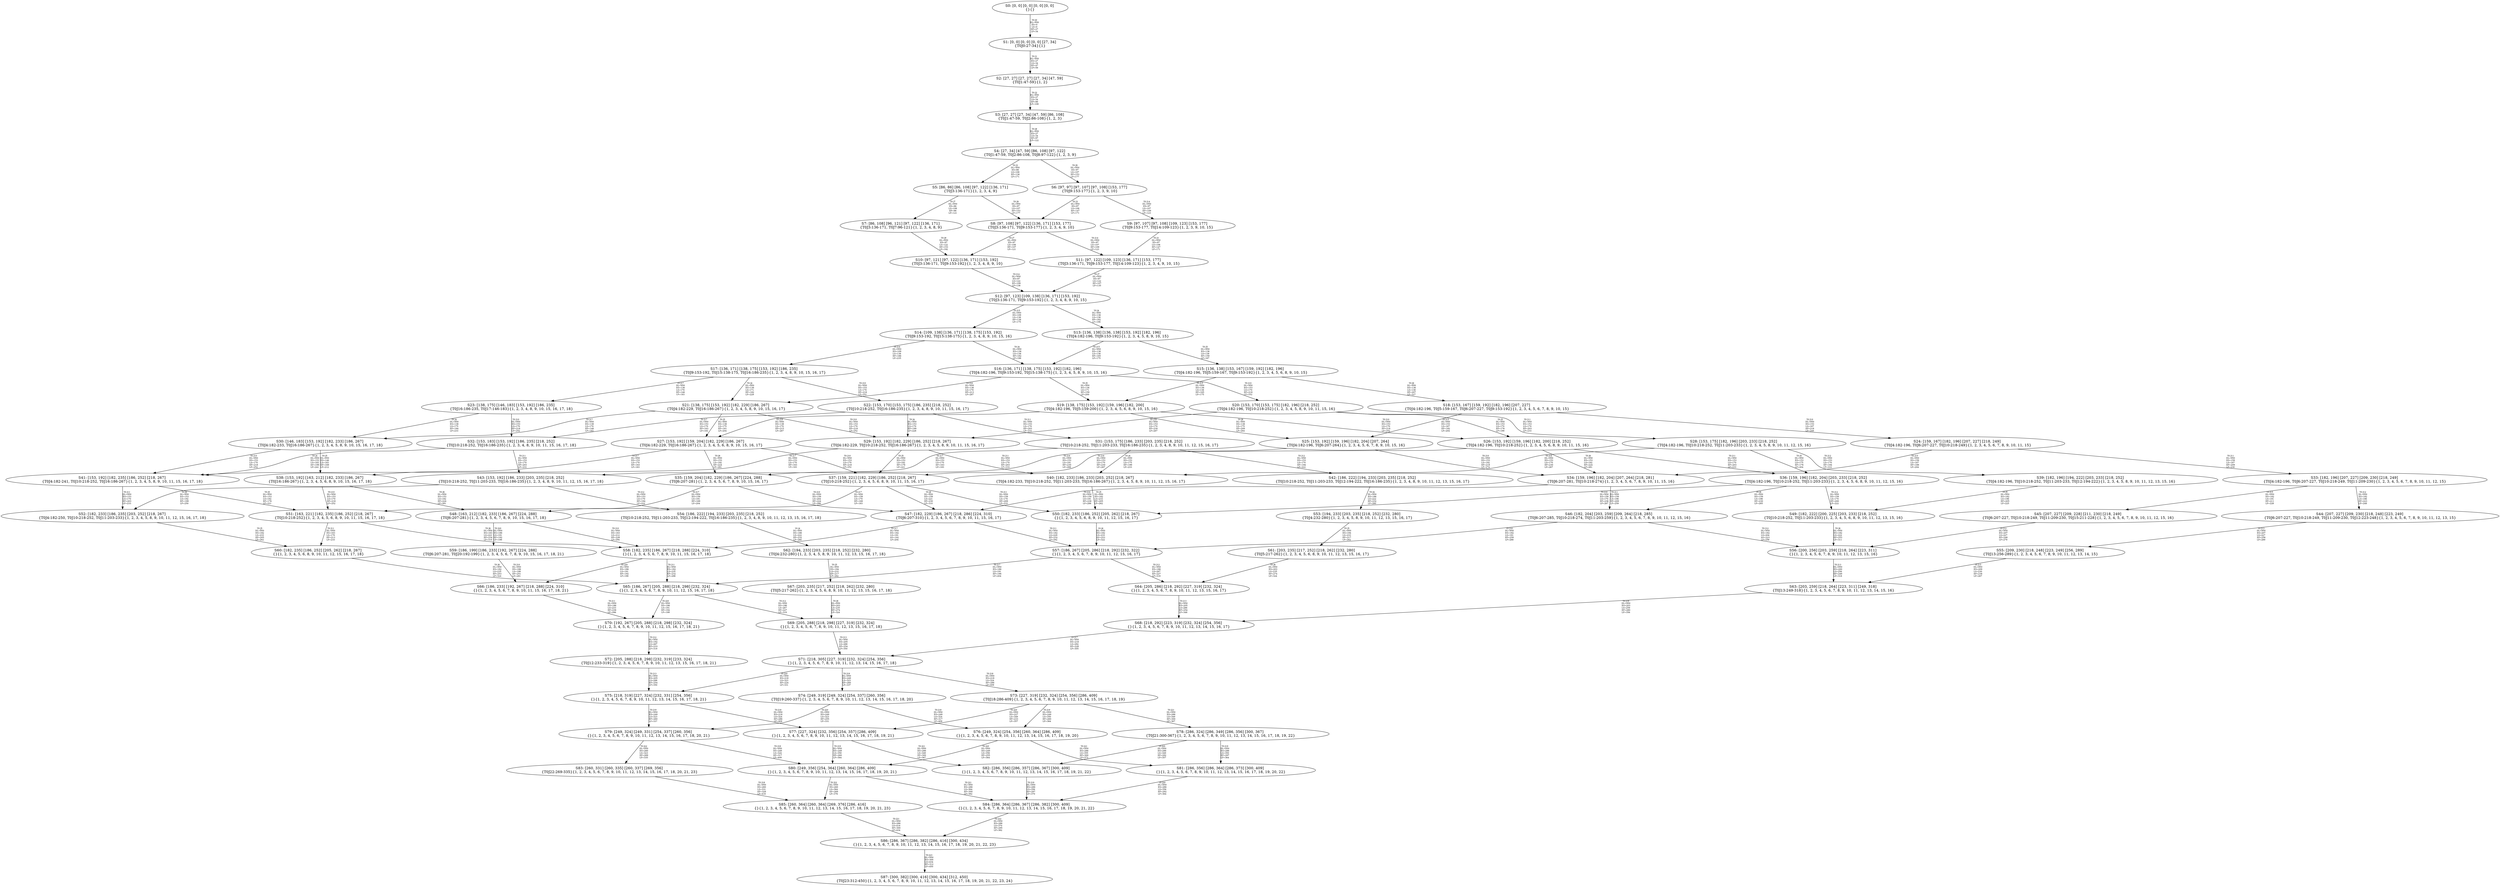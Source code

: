 digraph {
	S0[label="S0: [0, 0] [0, 0] [0, 0] [0, 0] \n{}{}"];
	S1[label="S1: [0, 0] [0, 0] [0, 0] [27, 34] \n{T0J0:27-34}{1}"];
	S2[label="S2: [27, 27] [27, 27] [27, 34] [47, 59] \n{T0J1:47-59}{1, 2}"];
	S3[label="S3: [27, 27] [27, 34] [47, 59] [86, 108] \n{T0J1:47-59, T0J2:86-108}{1, 2, 3}"];
	S4[label="S4: [27, 34] [47, 59] [86, 108] [97, 122] \n{T0J1:47-59, T0J2:86-108, T0J8:97-122}{1, 2, 3, 9}"];
	S5[label="S5: [86, 86] [86, 108] [97, 122] [136, 171] \n{T0J3:136-171}{1, 2, 3, 4, 9}"];
	S6[label="S6: [97, 97] [97, 107] [97, 108] [153, 177] \n{T0J9:153-177}{1, 2, 3, 9, 10}"];
	S7[label="S7: [86, 108] [96, 121] [97, 122] [136, 171] \n{T0J3:136-171, T0J7:96-121}{1, 2, 3, 4, 8, 9}"];
	S8[label="S8: [97, 108] [97, 122] [136, 171] [153, 177] \n{T0J3:136-171, T0J9:153-177}{1, 2, 3, 4, 9, 10}"];
	S9[label="S9: [97, 107] [97, 108] [109, 123] [153, 177] \n{T0J9:153-177, T0J14:109-123}{1, 2, 3, 9, 10, 15}"];
	S10[label="S10: [97, 121] [97, 122] [136, 171] [153, 192] \n{T0J3:136-171, T0J9:153-192}{1, 2, 3, 4, 8, 9, 10}"];
	S11[label="S11: [97, 122] [109, 123] [136, 171] [153, 177] \n{T0J3:136-171, T0J9:153-177, T0J14:109-123}{1, 2, 3, 4, 9, 10, 15}"];
	S12[label="S12: [97, 123] [109, 138] [136, 171] [153, 192] \n{T0J3:136-171, T0J9:153-192}{1, 2, 3, 4, 8, 9, 10, 15}"];
	S13[label="S13: [136, 138] [136, 138] [153, 192] [182, 196] \n{T0J4:182-196, T0J9:153-192}{1, 2, 3, 4, 5, 8, 9, 10, 15}"];
	S14[label="S14: [109, 138] [136, 171] [138, 175] [153, 192] \n{T0J9:153-192, T0J15:138-175}{1, 2, 3, 4, 8, 9, 10, 15, 16}"];
	S15[label="S15: [136, 138] [153, 167] [159, 192] [182, 196] \n{T0J4:182-196, T0J5:159-167, T0J9:153-192}{1, 2, 3, 4, 5, 6, 8, 9, 10, 15}"];
	S16[label="S16: [136, 171] [138, 175] [153, 192] [182, 196] \n{T0J4:182-196, T0J9:153-192, T0J15:138-175}{1, 2, 3, 4, 5, 8, 9, 10, 15, 16}"];
	S17[label="S17: [136, 171] [138, 175] [153, 192] [186, 235] \n{T0J9:153-192, T0J15:138-175, T0J16:186-235}{1, 2, 3, 4, 8, 9, 10, 15, 16, 17}"];
	S18[label="S18: [153, 167] [159, 192] [182, 196] [207, 227] \n{T0J4:182-196, T0J5:159-167, T0J6:207-227, T0J9:153-192}{1, 2, 3, 4, 5, 6, 7, 8, 9, 10, 15}"];
	S19[label="S19: [138, 175] [153, 192] [159, 196] [182, 200] \n{T0J4:182-196, T0J5:159-200}{1, 2, 3, 4, 5, 6, 8, 9, 10, 15, 16}"];
	S20[label="S20: [153, 170] [153, 175] [182, 196] [218, 252] \n{T0J4:182-196, T0J10:218-252}{1, 2, 3, 4, 5, 8, 9, 10, 11, 15, 16}"];
	S21[label="S21: [138, 175] [153, 192] [182, 229] [186, 267] \n{T0J4:182-229, T0J16:186-267}{1, 2, 3, 4, 5, 8, 9, 10, 15, 16, 17}"];
	S22[label="S22: [153, 170] [153, 175] [186, 235] [218, 252] \n{T0J10:218-252, T0J16:186-235}{1, 2, 3, 4, 8, 9, 10, 11, 15, 16, 17}"];
	S23[label="S23: [138, 175] [146, 183] [153, 192] [186, 235] \n{T0J16:186-235, T0J17:146-183}{1, 2, 3, 4, 8, 9, 10, 15, 16, 17, 18}"];
	S24[label="S24: [159, 167] [182, 196] [207, 227] [218, 249] \n{T0J4:182-196, T0J6:207-227, T0J10:218-249}{1, 2, 3, 4, 5, 6, 7, 8, 9, 10, 11, 15}"];
	S25[label="S25: [153, 192] [159, 196] [182, 204] [207, 264] \n{T0J4:182-196, T0J6:207-264}{1, 2, 3, 4, 5, 6, 7, 8, 9, 10, 15, 16}"];
	S26[label="S26: [153, 192] [159, 196] [182, 200] [218, 252] \n{T0J4:182-196, T0J10:218-252}{1, 2, 3, 4, 5, 6, 8, 9, 10, 11, 15, 16}"];
	S27[label="S27: [153, 192] [159, 204] [182, 229] [186, 267] \n{T0J4:182-229, T0J16:186-267}{1, 2, 3, 4, 5, 6, 8, 9, 10, 15, 16, 17}"];
	S28[label="S28: [153, 175] [182, 196] [203, 233] [218, 252] \n{T0J4:182-196, T0J10:218-252, T0J11:203-233}{1, 2, 3, 4, 5, 8, 9, 10, 11, 12, 15, 16}"];
	S29[label="S29: [153, 192] [182, 229] [186, 252] [218, 267] \n{T0J4:182-229, T0J10:218-252, T0J16:186-267}{1, 2, 3, 4, 5, 8, 9, 10, 11, 15, 16, 17}"];
	S30[label="S30: [146, 183] [153, 192] [182, 233] [186, 267] \n{T0J4:182-233, T0J16:186-267}{1, 2, 3, 4, 5, 8, 9, 10, 15, 16, 17, 18}"];
	S31[label="S31: [153, 175] [186, 233] [203, 235] [218, 252] \n{T0J10:218-252, T0J11:203-233, T0J16:186-235}{1, 2, 3, 4, 8, 9, 10, 11, 12, 15, 16, 17}"];
	S32[label="S32: [153, 183] [153, 192] [186, 235] [218, 252] \n{T0J10:218-252, T0J16:186-235}{1, 2, 3, 4, 8, 9, 10, 11, 15, 16, 17, 18}"];
	S33[label="S33: [182, 196] [207, 227] [209, 230] [218, 249] \n{T0J4:182-196, T0J6:207-227, T0J10:218-249, T0J11:209-230}{1, 2, 3, 4, 5, 6, 7, 8, 9, 10, 11, 12, 15}"];
	S34[label="S34: [159, 196] [182, 204] [207, 264] [218, 281] \n{T0J6:207-281, T0J10:218-274}{1, 2, 3, 4, 5, 6, 7, 8, 9, 10, 11, 15, 16}"];
	S35[label="S35: [159, 204] [182, 229] [186, 267] [224, 288] \n{T0J6:207-281}{1, 2, 3, 4, 5, 6, 7, 8, 9, 10, 15, 16, 17}"];
	S36[label="S36: [159, 196] [182, 204] [203, 233] [218, 252] \n{T0J4:182-196, T0J10:218-252, T0J11:203-233}{1, 2, 3, 4, 5, 6, 8, 9, 10, 11, 12, 15, 16}"];
	S37[label="S37: [159, 221] [182, 229] [186, 252] [218, 267] \n{T0J10:218-252}{1, 2, 3, 4, 5, 6, 8, 9, 10, 11, 15, 16, 17}"];
	S38[label="S38: [153, 192] [163, 212] [182, 233] [186, 267] \n{T0J16:186-267}{1, 2, 3, 4, 5, 6, 8, 9, 10, 15, 16, 17, 18}"];
	S39[label="S39: [182, 196] [194, 222] [203, 233] [218, 252] \n{T0J4:182-196, T0J10:218-252, T0J11:203-233, T0J12:194-222}{1, 2, 3, 4, 5, 8, 9, 10, 11, 12, 13, 15, 16}"];
	S40[label="S40: [182, 233] [186, 233] [203, 252] [218, 267] \n{T0J4:182-233, T0J10:218-252, T0J11:203-233, T0J16:186-267}{1, 2, 3, 4, 5, 8, 9, 10, 11, 12, 15, 16, 17}"];
	S41[label="S41: [153, 192] [182, 235] [186, 252] [218, 267] \n{T0J4:182-241, T0J10:218-252, T0J16:186-267}{1, 2, 3, 4, 5, 8, 9, 10, 11, 15, 16, 17, 18}"];
	S42[label="S42: [186, 222] [194, 233] [203, 235] [218, 252] \n{T0J10:218-252, T0J11:203-233, T0J12:194-222, T0J16:186-235}{1, 2, 3, 4, 8, 9, 10, 11, 12, 13, 15, 16, 17}"];
	S43[label="S43: [153, 192] [186, 233] [203, 235] [218, 252] \n{T0J10:218-252, T0J11:203-233, T0J16:186-235}{1, 2, 3, 4, 8, 9, 10, 11, 12, 15, 16, 17, 18}"];
	S44[label="S44: [207, 227] [209, 230] [218, 248] [223, 249] \n{T0J6:207-227, T0J10:218-249, T0J11:209-230, T0J12:223-248}{1, 2, 3, 4, 5, 6, 7, 8, 9, 10, 11, 12, 13, 15}"];
	S45[label="S45: [207, 227] [209, 228] [211, 230] [218, 249] \n{T0J6:207-227, T0J10:218-249, T0J11:209-230, T0J15:211-228}{1, 2, 3, 4, 5, 6, 7, 8, 9, 10, 11, 12, 15, 16}"];
	S46[label="S46: [182, 204] [203, 259] [209, 264] [218, 285] \n{T0J6:207-285, T0J10:218-274, T0J11:203-259}{1, 2, 3, 4, 5, 6, 7, 8, 9, 10, 11, 12, 15, 16}"];
	S47[label="S47: [182, 229] [186, 267] [218, 286] [224, 310] \n{T0J6:207-310}{1, 2, 3, 4, 5, 6, 7, 8, 9, 10, 11, 15, 16, 17}"];
	S48[label="S48: [163, 212] [182, 233] [186, 267] [224, 288] \n{T0J6:207-281}{1, 2, 3, 4, 5, 6, 7, 8, 9, 10, 15, 16, 17, 18}"];
	S49[label="S49: [182, 222] [200, 225] [203, 233] [218, 252] \n{T0J10:218-252, T0J11:203-233}{1, 2, 3, 4, 5, 6, 8, 9, 10, 11, 12, 13, 15, 16}"];
	S50[label="S50: [182, 233] [186, 252] [205, 262] [218, 267] \n{}{1, 2, 3, 4, 5, 6, 8, 9, 10, 11, 12, 15, 16, 17}"];
	S51[label="S51: [163, 221] [182, 235] [186, 252] [218, 267] \n{T0J10:218-252}{1, 2, 3, 4, 5, 6, 8, 9, 10, 11, 15, 16, 17, 18}"];
	S52[label="S52: [182, 233] [186, 235] [203, 252] [218, 267] \n{T0J4:182-250, T0J10:218-252, T0J11:203-233}{1, 2, 3, 4, 5, 8, 9, 10, 11, 12, 15, 16, 17, 18}"];
	S53[label="S53: [194, 233] [203, 235] [218, 252] [232, 280] \n{T0J4:232-280}{1, 2, 3, 4, 5, 8, 9, 10, 11, 12, 13, 15, 16, 17}"];
	S54[label="S54: [186, 222] [194, 233] [203, 235] [218, 252] \n{T0J10:218-252, T0J11:203-233, T0J12:194-222, T0J16:186-235}{1, 2, 3, 4, 8, 9, 10, 11, 12, 13, 15, 16, 17, 18}"];
	S55[label="S55: [209, 230] [218, 248] [223, 249] [256, 289] \n{T0J13:256-289}{1, 2, 3, 4, 5, 6, 7, 8, 9, 10, 11, 12, 13, 14, 15}"];
	S56[label="S56: [200, 256] [203, 259] [218, 264] [223, 311] \n{}{1, 2, 3, 4, 5, 6, 7, 8, 9, 10, 11, 12, 13, 15, 16}"];
	S57[label="S57: [186, 267] [205, 286] [218, 292] [232, 322] \n{}{1, 2, 3, 4, 5, 6, 7, 8, 9, 10, 11, 12, 15, 16, 17}"];
	S58[label="S58: [182, 235] [186, 267] [218, 288] [224, 310] \n{}{1, 2, 3, 4, 5, 6, 7, 8, 9, 10, 11, 15, 16, 17, 18}"];
	S59[label="S59: [186, 199] [186, 233] [192, 267] [224, 288] \n{T0J6:207-281, T0J20:192-199}{1, 2, 3, 4, 5, 6, 7, 8, 9, 10, 15, 16, 17, 18, 21}"];
	S60[label="S60: [182, 235] [186, 252] [205, 262] [218, 267] \n{}{1, 2, 3, 4, 5, 6, 8, 9, 10, 11, 12, 15, 16, 17, 18}"];
	S61[label="S61: [203, 235] [217, 252] [218, 262] [232, 280] \n{T0J5:217-262}{1, 2, 3, 4, 5, 6, 8, 9, 10, 11, 12, 13, 15, 16, 17}"];
	S62[label="S62: [194, 233] [203, 235] [218, 252] [232, 280] \n{T0J4:232-280}{1, 2, 3, 4, 5, 8, 9, 10, 11, 12, 13, 15, 16, 17, 18}"];
	S63[label="S63: [203, 259] [218, 264] [223, 311] [249, 318] \n{T0J13:249-318}{1, 2, 3, 4, 5, 6, 7, 8, 9, 10, 11, 12, 13, 14, 15, 16}"];
	S64[label="S64: [205, 286] [218, 292] [227, 319] [232, 324] \n{}{1, 2, 3, 4, 5, 6, 7, 8, 9, 10, 11, 12, 13, 15, 16, 17}"];
	S65[label="S65: [186, 267] [205, 288] [218, 298] [232, 324] \n{}{1, 2, 3, 4, 5, 6, 7, 8, 9, 10, 11, 12, 15, 16, 17, 18}"];
	S66[label="S66: [186, 233] [192, 267] [218, 288] [224, 310] \n{}{1, 2, 3, 4, 5, 6, 7, 8, 9, 10, 11, 15, 16, 17, 18, 21}"];
	S67[label="S67: [203, 235] [217, 252] [218, 262] [232, 280] \n{T0J5:217-262}{1, 2, 3, 4, 5, 6, 8, 9, 10, 11, 12, 13, 15, 16, 17, 18}"];
	S68[label="S68: [218, 292] [223, 319] [232, 324] [254, 356] \n{}{1, 2, 3, 4, 5, 6, 7, 8, 9, 10, 11, 12, 13, 14, 15, 16, 17}"];
	S69[label="S69: [205, 288] [218, 298] [227, 319] [232, 324] \n{}{1, 2, 3, 4, 5, 6, 7, 8, 9, 10, 11, 12, 13, 15, 16, 17, 18}"];
	S70[label="S70: [192, 267] [205, 288] [218, 298] [232, 324] \n{}{1, 2, 3, 4, 5, 6, 7, 8, 9, 10, 11, 12, 15, 16, 17, 18, 21}"];
	S71[label="S71: [218, 305] [227, 319] [232, 324] [254, 356] \n{}{1, 2, 3, 4, 5, 6, 7, 8, 9, 10, 11, 12, 13, 14, 15, 16, 17, 18}"];
	S72[label="S72: [205, 288] [218, 298] [232, 319] [233, 324] \n{T0J12:233-319}{1, 2, 3, 4, 5, 6, 7, 8, 9, 10, 11, 12, 13, 15, 16, 17, 18, 21}"];
	S73[label="S73: [227, 319] [232, 324] [254, 356] [286, 409] \n{T0J18:286-409}{1, 2, 3, 4, 5, 6, 7, 8, 9, 10, 11, 12, 13, 14, 15, 16, 17, 18, 19}"];
	S74[label="S74: [249, 319] [249, 324] [254, 337] [260, 356] \n{T0J19:260-337}{1, 2, 3, 4, 5, 6, 7, 8, 9, 10, 11, 12, 13, 14, 15, 16, 17, 18, 20}"];
	S75[label="S75: [218, 319] [227, 324] [232, 331] [254, 356] \n{}{1, 2, 3, 4, 5, 6, 7, 8, 9, 10, 11, 12, 13, 14, 15, 16, 17, 18, 21}"];
	S76[label="S76: [249, 324] [254, 356] [260, 364] [286, 409] \n{}{1, 2, 3, 4, 5, 6, 7, 8, 9, 10, 11, 12, 13, 14, 15, 16, 17, 18, 19, 20}"];
	S77[label="S77: [227, 324] [232, 356] [254, 357] [286, 409] \n{}{1, 2, 3, 4, 5, 6, 7, 8, 9, 10, 11, 12, 13, 14, 15, 16, 17, 18, 19, 21}"];
	S78[label="S78: [286, 324] [286, 349] [286, 356] [300, 367] \n{T0J21:300-367}{1, 2, 3, 4, 5, 6, 7, 8, 9, 10, 11, 12, 13, 14, 15, 16, 17, 18, 19, 22}"];
	S79[label="S79: [249, 324] [249, 331] [254, 337] [260, 356] \n{}{1, 2, 3, 4, 5, 6, 7, 8, 9, 10, 11, 12, 13, 14, 15, 16, 17, 18, 20, 21}"];
	S80[label="S80: [249, 356] [254, 364] [260, 364] [286, 409] \n{}{1, 2, 3, 4, 5, 6, 7, 8, 9, 10, 11, 12, 13, 14, 15, 16, 17, 18, 19, 20, 21}"];
	S81[label="S81: [286, 356] [286, 364] [286, 373] [300, 409] \n{}{1, 2, 3, 4, 5, 6, 7, 8, 9, 10, 11, 12, 13, 14, 15, 16, 17, 18, 19, 20, 22}"];
	S82[label="S82: [286, 356] [286, 357] [286, 367] [300, 409] \n{}{1, 2, 3, 4, 5, 6, 7, 8, 9, 10, 11, 12, 13, 14, 15, 16, 17, 18, 19, 21, 22}"];
	S83[label="S83: [260, 331] [260, 335] [260, 337] [269, 356] \n{T0J22:269-335}{1, 2, 3, 4, 5, 6, 7, 8, 9, 10, 11, 12, 13, 14, 15, 16, 17, 18, 20, 21, 23}"];
	S84[label="S84: [286, 364] [286, 367] [286, 382] [300, 409] \n{}{1, 2, 3, 4, 5, 6, 7, 8, 9, 10, 11, 12, 13, 14, 15, 16, 17, 18, 19, 20, 21, 22}"];
	S85[label="S85: [260, 364] [260, 364] [269, 376] [286, 416] \n{}{1, 2, 3, 4, 5, 6, 7, 8, 9, 10, 11, 12, 13, 14, 15, 16, 17, 18, 19, 20, 21, 23}"];
	S86[label="S86: [286, 367] [286, 382] [286, 416] [300, 434] \n{}{1, 2, 3, 4, 5, 6, 7, 8, 9, 10, 11, 12, 13, 14, 15, 16, 17, 18, 19, 20, 21, 22, 23}"];
	S87[label="S87: [300, 382] [300, 416] [300, 434] [312, 450] \n{T0J23:312-450}{1, 2, 3, 4, 5, 6, 7, 8, 9, 10, 11, 12, 13, 14, 15, 16, 17, 18, 19, 20, 21, 22, 23, 24}"];
	S0 -> S1[label="T0 J0\nDL=950\nES=0\nLS=0\nEF=27\nLF=34",fontsize=8];
	S1 -> S2[label="T0 J1\nDL=950\nES=27\nLS=34\nEF=47\nLF=59",fontsize=8];
	S2 -> S3[label="T0 J2\nDL=950\nES=27\nLS=34\nEF=86\nLF=108",fontsize=8];
	S3 -> S4[label="T0 J8\nDL=950\nES=27\nLS=34\nEF=97\nLF=122",fontsize=8];
	S4 -> S5[label="T0 J3\nDL=950\nES=86\nLS=108\nEF=136\nLF=171",fontsize=8];
	S4 -> S6[label="T0 J9\nDL=950\nES=97\nLS=107\nEF=153\nLF=177",fontsize=8];
	S5 -> S7[label="T0 J7\nDL=950\nES=86\nLS=108\nEF=96\nLF=121",fontsize=8];
	S5 -> S8[label="T0 J9\nDL=950\nES=97\nLS=107\nEF=153\nLF=177",fontsize=8];
	S6 -> S8[label="T0 J3\nDL=950\nES=97\nLS=108\nEF=147\nLF=171",fontsize=8];
	S6 -> S9[label="T0 J14\nDL=950\nES=97\nLS=107\nEF=109\nLF=123",fontsize=8];
	S7 -> S10[label="T0 J9\nDL=950\nES=97\nLS=122\nEF=153\nLF=192",fontsize=8];
	S8 -> S10[label="T0 J7\nDL=950\nES=97\nLS=108\nEF=107\nLF=121",fontsize=8];
	S8 -> S11[label="T0 J14\nDL=950\nES=97\nLS=107\nEF=109\nLF=123",fontsize=8];
	S9 -> S11[label="T0 J3\nDL=950\nES=97\nLS=108\nEF=147\nLF=171",fontsize=8];
	S10 -> S12[label="T0 J14\nDL=950\nES=97\nLS=122\nEF=109\nLF=138",fontsize=8];
	S11 -> S12[label="T0 J7\nDL=950\nES=97\nLS=122\nEF=107\nLF=135",fontsize=8];
	S12 -> S13[label="T0 J4\nDL=950\nES=136\nLS=138\nEF=182\nLF=196",fontsize=8];
	S12 -> S14[label="T0 J15\nDL=950\nES=109\nLS=138\nEF=138\nLF=175",fontsize=8];
	S13 -> S15[label="T0 J5\nDL=950\nES=136\nLS=138\nEF=159\nLF=167",fontsize=8];
	S13 -> S16[label="T0 J15\nDL=950\nES=136\nLS=138\nEF=165\nLF=175",fontsize=8];
	S14 -> S16[label="T0 J4\nDL=950\nES=136\nLS=138\nEF=182\nLF=196",fontsize=8];
	S14 -> S17[label="T0 J16\nDL=950\nES=109\nLS=138\nEF=186\nLF=235",fontsize=8];
	S15 -> S18[label="T0 J6\nDL=950\nES=136\nLS=138\nEF=207\nLF=227",fontsize=8];
	S15 -> S19[label="T0 J15\nDL=950\nES=136\nLS=138\nEF=165\nLF=175",fontsize=8];
	S16 -> S19[label="T0 J5\nDL=950\nES=136\nLS=171\nEF=159\nLF=200",fontsize=8];
	S16 -> S20[label="T0 J10\nDL=950\nES=153\nLS=170\nEF=218\nLF=252",fontsize=8];
	S16 -> S21[label="T0 J16\nDL=950\nES=136\nLS=170\nEF=213\nLF=267",fontsize=8];
	S17 -> S21[label="T0 J4\nDL=950\nES=136\nLS=171\nEF=182\nLF=229",fontsize=8];
	S17 -> S22[label="T0 J10\nDL=950\nES=153\nLS=170\nEF=218\nLF=252",fontsize=8];
	S17 -> S23[label="T0 J17\nDL=950\nES=136\nLS=170\nEF=146\nLF=183",fontsize=8];
	S18 -> S24[label="T0 J10\nDL=950\nES=153\nLS=167\nEF=218\nLF=249",fontsize=8];
	S18 -> S25[label="T0 J15\nDL=950\nES=153\nLS=167\nEF=182\nLF=204",fontsize=8];
	S19 -> S25[label="T0 J6\nDL=950\nES=138\nLS=175\nEF=209\nLF=264",fontsize=8];
	S19 -> S26[label="T0 J10\nDL=950\nES=153\nLS=170\nEF=218\nLF=252",fontsize=8];
	S19 -> S27[label="T0 J16\nDL=950\nES=138\nLS=170\nEF=215\nLF=267",fontsize=8];
	S20 -> S26[label="T0 J5\nDL=950\nES=153\nLS=170\nEF=176\nLF=199",fontsize=8];
	S20 -> S28[label="T0 J11\nDL=950\nES=153\nLS=170\nEF=203\nLF=233",fontsize=8];
	S20 -> S29[label="T0 J16\nDL=950\nES=153\nLS=170\nEF=230\nLF=267",fontsize=8];
	S21 -> S27[label="T0 J5\nDL=950\nES=138\nLS=175\nEF=161\nLF=204",fontsize=8];
	S21 -> S29[label="T0 J10\nDL=950\nES=153\nLS=170\nEF=218\nLF=252",fontsize=8];
	S21 -> S30[label="T0 J17\nDL=950\nES=138\nLS=170\nEF=148\nLF=183",fontsize=8];
	S22 -> S29[label="T0 J4\nDL=950\nES=153\nLS=170\nEF=199\nLF=228",fontsize=8];
	S22 -> S31[label="T0 J11\nDL=950\nES=153\nLS=170\nEF=203\nLF=233",fontsize=8];
	S22 -> S32[label="T0 J17\nDL=950\nES=153\nLS=170\nEF=163\nLF=183",fontsize=8];
	S23 -> S30[label="T0 J4\nDL=950\nES=138\nLS=175\nEF=184\nLF=233",fontsize=8];
	S23 -> S32[label="T0 J10\nDL=950\nES=153\nLS=170\nEF=218\nLF=252",fontsize=8];
	S24 -> S33[label="T0 J11\nDL=950\nES=159\nLS=167\nEF=209\nLF=230",fontsize=8];
	S24 -> S34[label="T0 J15\nDL=950\nES=159\nLS=167\nEF=188\nLF=204",fontsize=8];
	S25 -> S34[label="T0 J10\nDL=950\nES=153\nLS=192\nEF=218\nLF=274",fontsize=8];
	S25 -> S35[label="T0 J16\nDL=950\nES=153\nLS=191\nEF=230\nLF=288",fontsize=8];
	S26 -> S34[label="T0 J6\nDL=950\nES=153\nLS=192\nEF=224\nLF=281",fontsize=8];
	S26 -> S36[label="T0 J11\nDL=950\nES=153\nLS=170\nEF=203\nLF=233",fontsize=8];
	S26 -> S37[label="T0 J16\nDL=950\nES=153\nLS=170\nEF=230\nLF=267",fontsize=8];
	S27 -> S35[label="T0 J6\nDL=950\nES=153\nLS=192\nEF=224\nLF=281",fontsize=8];
	S27 -> S37[label="T0 J10\nDL=950\nES=153\nLS=170\nEF=218\nLF=252",fontsize=8];
	S27 -> S38[label="T0 J17\nDL=950\nES=153\nLS=170\nEF=163\nLF=183",fontsize=8];
	S28 -> S36[label="T0 J5\nDL=950\nES=153\nLS=175\nEF=176\nLF=204",fontsize=8];
	S28 -> S39[label="T0 J12\nDL=950\nES=153\nLS=170\nEF=194\nLF=222",fontsize=8];
	S28 -> S40[label="T0 J16\nDL=950\nES=153\nLS=170\nEF=230\nLF=267",fontsize=8];
	S29 -> S37[label="T0 J5\nDL=950\nES=153\nLS=192\nEF=176\nLF=221",fontsize=8];
	S29 -> S40[label="T0 J11\nDL=950\nES=153\nLS=170\nEF=203\nLF=233",fontsize=8];
	S29 -> S41[label="T0 J17\nDL=950\nES=153\nLS=170\nEF=163\nLF=183",fontsize=8];
	S30 -> S38[label="T0 J5\nDL=950\nES=146\nLS=183\nEF=169\nLF=212",fontsize=8];
	S30 -> S41[label="T0 J10\nDL=950\nES=153\nLS=170\nEF=218\nLF=252",fontsize=8];
	S31 -> S40[label="T0 J4\nDL=950\nES=153\nLS=175\nEF=199\nLF=233",fontsize=8];
	S31 -> S42[label="T0 J12\nDL=950\nES=153\nLS=170\nEF=194\nLF=222",fontsize=8];
	S31 -> S43[label="T0 J17\nDL=950\nES=153\nLS=170\nEF=163\nLF=183",fontsize=8];
	S32 -> S41[label="T0 J4\nDL=950\nES=153\nLS=183\nEF=199\nLF=241",fontsize=8];
	S32 -> S43[label="T0 J11\nDL=950\nES=153\nLS=170\nEF=203\nLF=233",fontsize=8];
	S33 -> S44[label="T0 J12\nDL=950\nES=182\nLS=196\nEF=223\nLF=248",fontsize=8];
	S33 -> S45[label="T0 J15\nDL=950\nES=182\nLS=191\nEF=211\nLF=228",fontsize=8];
	S34 -> S46[label="T0 J11\nDL=950\nES=159\nLS=196\nEF=209\nLF=259",fontsize=8];
	S34 -> S47[label="T0 J16\nDL=950\nES=159\nLS=191\nEF=236\nLF=288",fontsize=8];
	S35 -> S47[label="T0 J10\nDL=950\nES=159\nLS=204\nEF=224\nLF=286",fontsize=8];
	S35 -> S48[label="T0 J17\nDL=950\nES=159\nLS=191\nEF=169\nLF=204",fontsize=8];
	S36 -> S46[label="T0 J6\nDL=950\nES=159\nLS=196\nEF=230\nLF=285",fontsize=8];
	S36 -> S49[label="T0 J12\nDL=950\nES=159\nLS=170\nEF=200\nLF=222",fontsize=8];
	S36 -> S50[label="T0 J16\nDL=950\nES=159\nLS=170\nEF=236\nLF=267",fontsize=8];
	S37 -> S47[label="T0 J6\nDL=950\nES=159\nLS=221\nEF=230\nLF=310",fontsize=8];
	S37 -> S50[label="T0 J11\nDL=950\nES=159\nLS=170\nEF=209\nLF=233",fontsize=8];
	S37 -> S51[label="T0 J17\nDL=950\nES=159\nLS=170\nEF=169\nLF=183",fontsize=8];
	S38 -> S48[label="T0 J6\nDL=950\nES=153\nLS=192\nEF=224\nLF=281",fontsize=8];
	S38 -> S51[label="T0 J10\nDL=950\nES=153\nLS=170\nEF=218\nLF=252",fontsize=8];
	S39 -> S49[label="T0 J5\nDL=950\nES=182\nLS=196\nEF=205\nLF=225",fontsize=8];
	S40 -> S50[label="T0 J5\nDL=950\nES=182\nLS=233\nEF=205\nLF=262",fontsize=8];
	S41 -> S51[label="T0 J5\nDL=950\nES=153\nLS=192\nEF=176\nLF=221",fontsize=8];
	S41 -> S52[label="T0 J11\nDL=950\nES=153\nLS=170\nEF=203\nLF=233",fontsize=8];
	S42 -> S53[label="T0 J4\nDL=950\nES=186\nLS=222\nEF=232\nLF=280",fontsize=8];
	S43 -> S52[label="T0 J4\nDL=950\nES=153\nLS=192\nEF=199\nLF=250",fontsize=8];
	S43 -> S54[label="T0 J12\nDL=950\nES=153\nLS=170\nEF=194\nLF=222",fontsize=8];
	S44 -> S55[label="T0 J13\nDL=950\nES=207\nLS=227\nEF=256\nLF=289",fontsize=8];
	S45 -> S56[label="T0 J12\nDL=950\nES=207\nLS=227\nEF=248\nLF=279",fontsize=8];
	S46 -> S56[label="T0 J12\nDL=950\nES=182\nLS=204\nEF=223\nLF=256",fontsize=8];
	S46 -> S57[label="T0 J16\nDL=950\nES=182\nLS=191\nEF=259\nLF=288",fontsize=8];
	S47 -> S57[label="T0 J11\nDL=950\nES=182\nLS=229\nEF=232\nLF=292",fontsize=8];
	S47 -> S58[label="T0 J17\nDL=950\nES=182\nLS=191\nEF=192\nLF=204",fontsize=8];
	S48 -> S58[label="T0 J10\nDL=950\nES=163\nLS=212\nEF=228\nLF=294",fontsize=8];
	S48 -> S59[label="T0 J20\nDL=950\nES=186\nLS=191\nEF=192\nLF=199",fontsize=8];
	S49 -> S56[label="T0 J6\nDL=950\nES=182\nLS=222\nEF=253\nLF=311",fontsize=8];
	S50 -> S57[label="T0 J6\nDL=950\nES=182\nLS=233\nEF=253\nLF=322",fontsize=8];
	S51 -> S58[label="T0 J6\nDL=950\nES=163\nLS=221\nEF=234\nLF=310",fontsize=8];
	S51 -> S60[label="T0 J11\nDL=950\nES=163\nLS=170\nEF=213\nLF=233",fontsize=8];
	S52 -> S60[label="T0 J5\nDL=950\nES=182\nLS=233\nEF=205\nLF=262",fontsize=8];
	S53 -> S61[label="T0 J5\nDL=950\nES=194\nLS=233\nEF=217\nLF=262",fontsize=8];
	S54 -> S62[label="T0 J4\nDL=950\nES=186\nLS=222\nEF=232\nLF=280",fontsize=8];
	S55 -> S63[label="T0 J15\nDL=950\nES=209\nLS=230\nEF=238\nLF=267",fontsize=8];
	S56 -> S63[label="T0 J13\nDL=950\nES=200\nLS=256\nEF=249\nLF=318",fontsize=8];
	S57 -> S64[label="T0 J12\nDL=950\nES=186\nLS=267\nEF=227\nLF=319",fontsize=8];
	S57 -> S65[label="T0 J17\nDL=950\nES=186\nLS=191\nEF=196\nLF=204",fontsize=8];
	S58 -> S65[label="T0 J11\nDL=950\nES=182\nLS=235\nEF=232\nLF=298",fontsize=8];
	S58 -> S66[label="T0 J20\nDL=950\nES=186\nLS=191\nEF=192\nLF=199",fontsize=8];
	S59 -> S66[label="T0 J10\nDL=950\nES=186\nLS=199\nEF=251\nLF=281",fontsize=8];
	S60 -> S65[label="T0 J6\nDL=950\nES=182\nLS=235\nEF=253\nLF=324",fontsize=8];
	S61 -> S64[label="T0 J6\nDL=950\nES=203\nLS=235\nEF=274\nLF=324",fontsize=8];
	S62 -> S67[label="T0 J5\nDL=950\nES=194\nLS=233\nEF=217\nLF=262",fontsize=8];
	S63 -> S68[label="T0 J16\nDL=950\nES=203\nLS=259\nEF=280\nLF=356",fontsize=8];
	S64 -> S68[label="T0 J13\nDL=950\nES=205\nLS=286\nEF=254\nLF=348",fontsize=8];
	S65 -> S69[label="T0 J12\nDL=950\nES=186\nLS=267\nEF=227\nLF=319",fontsize=8];
	S65 -> S70[label="T0 J20\nDL=950\nES=186\nLS=191\nEF=192\nLF=199",fontsize=8];
	S66 -> S70[label="T0 J11\nDL=950\nES=186\nLS=233\nEF=236\nLF=296",fontsize=8];
	S67 -> S69[label="T0 J6\nDL=950\nES=203\nLS=235\nEF=274\nLF=324",fontsize=8];
	S68 -> S71[label="T0 J17\nDL=950\nES=218\nLS=292\nEF=228\nLF=305",fontsize=8];
	S69 -> S71[label="T0 J13\nDL=950\nES=205\nLS=288\nEF=254\nLF=350",fontsize=8];
	S70 -> S72[label="T0 J12\nDL=950\nES=192\nLS=267\nEF=233\nLF=319",fontsize=8];
	S71 -> S73[label="T0 J18\nDL=950\nES=218\nLS=324\nEF=286\nLF=409",fontsize=8];
	S71 -> S74[label="T0 J19\nDL=950\nES=249\nLS=323\nEF=260\nLF=337",fontsize=8];
	S71 -> S75[label="T0 J20\nDL=950\nES=218\nLS=323\nEF=224\nLF=331",fontsize=8];
	S72 -> S75[label="T0 J13\nDL=950\nES=205\nLS=288\nEF=254\nLF=350",fontsize=8];
	S73 -> S76[label="T0 J19\nDL=950\nES=249\nLS=350\nEF=260\nLF=364",fontsize=8];
	S73 -> S77[label="T0 J20\nDL=950\nES=227\nLS=349\nEF=233\nLF=357",fontsize=8];
	S73 -> S78[label="T0 J21\nDL=950\nES=286\nLS=349\nEF=300\nLF=367",fontsize=8];
	S74 -> S76[label="T0 J18\nDL=950\nES=249\nLS=324\nEF=317\nLF=409",fontsize=8];
	S74 -> S79[label="T0 J20\nDL=950\nES=249\nLS=323\nEF=255\nLF=331",fontsize=8];
	S75 -> S77[label="T0 J18\nDL=950\nES=218\nLS=324\nEF=286\nLF=409",fontsize=8];
	S75 -> S79[label="T0 J19\nDL=950\nES=249\nLS=323\nEF=260\nLF=337",fontsize=8];
	S76 -> S80[label="T0 J20\nDL=950\nES=249\nLS=356\nEF=255\nLF=364",fontsize=8];
	S76 -> S81[label="T0 J21\nDL=950\nES=286\nLS=355\nEF=300\nLF=373",fontsize=8];
	S77 -> S80[label="T0 J19\nDL=950\nES=249\nLS=350\nEF=260\nLF=364",fontsize=8];
	S77 -> S82[label="T0 J21\nDL=950\nES=286\nLS=349\nEF=300\nLF=367",fontsize=8];
	S78 -> S81[label="T0 J19\nDL=950\nES=286\nLS=350\nEF=297\nLF=364",fontsize=8];
	S78 -> S82[label="T0 J20\nDL=950\nES=286\nLS=349\nEF=292\nLF=357",fontsize=8];
	S79 -> S80[label="T0 J18\nDL=950\nES=249\nLS=324\nEF=317\nLF=409",fontsize=8];
	S79 -> S83[label="T0 J22\nDL=950\nES=260\nLS=323\nEF=269\nLF=335",fontsize=8];
	S80 -> S84[label="T0 J21\nDL=950\nES=286\nLS=364\nEF=300\nLF=382",fontsize=8];
	S80 -> S85[label="T0 J22\nDL=950\nES=260\nLS=364\nEF=269\nLF=376",fontsize=8];
	S81 -> S84[label="T0 J20\nDL=950\nES=286\nLS=356\nEF=292\nLF=364",fontsize=8];
	S82 -> S84[label="T0 J19\nDL=950\nES=286\nLS=356\nEF=297\nLF=370",fontsize=8];
	S83 -> S85[label="T0 J18\nDL=950\nES=260\nLS=331\nEF=328\nLF=416",fontsize=8];
	S84 -> S86[label="T0 J22\nDL=950\nES=286\nLS=370\nEF=295\nLF=382",fontsize=8];
	S85 -> S86[label="T0 J21\nDL=950\nES=286\nLS=416\nEF=300\nLF=434",fontsize=8];
	S86 -> S87[label="T0 J23\nDL=950\nES=300\nLS=434\nEF=312\nLF=450",fontsize=8];
}
